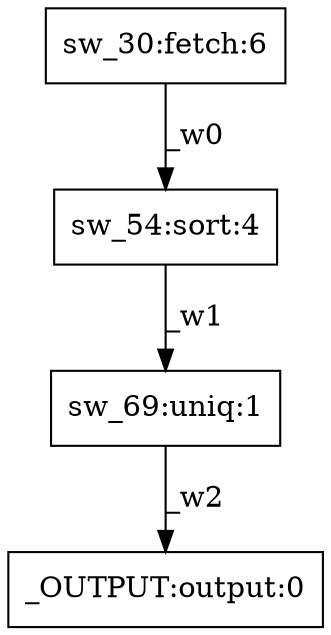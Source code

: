 digraph test1 { node [shape=box] "sw_54" [label="sw_54:sort:4"];"_OUTPUT" [label="_OUTPUT:output:0"];"sw_30" [label="sw_30:fetch:6"];"sw_69" [label="sw_69:uniq:1"];"sw_30" -> "sw_54" [label="_w0"];"sw_54" -> "sw_69" [label="_w1"];"sw_69" -> "_OUTPUT" [label="_w2"];}